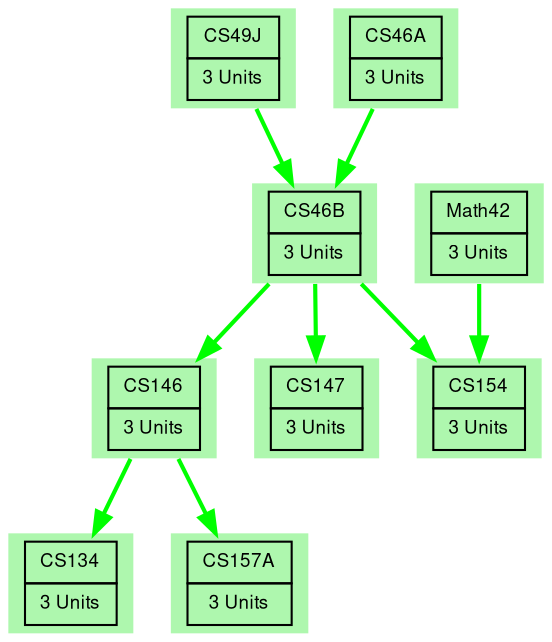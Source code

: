 digraph G  {
	fontname="Helvetica,Arial,sans-serif"
    
	node [
        fontname="Helvetica,Arial,sans-serif" 
        shape=plaintext
        style =filled
		shape =rect
        //color = black
        fillcolor ="#aef7aeff";
        ]
	edge[
        fontname = "Helvetica,Arial,sans-serif"
        penwidth = 2 // make the arrow bold
        ]
	//layout=neato
	//center=""
	//node[width=.25,height=.375,fontsize=9]


    // define the rank of the classes(nodes)
    //take off the "layout=neato", with or without rank: both work
    { rank = same; CS49J; CS46A; }
    { rank = same; CS46B; Math42}
    { rank = same; CS146; CS147; CS154; }

    // define edges
	CS49J -> CS46B [color="green"]
    CS46A -> CS46B [color="green"]
    CS46B -> CS146 [color="green"]
    CS46B -> CS147 [color="green"]
    CS46B -> CS154 [color="green"]
    Math42 -> CS154 [color="green"]
    CS146 -> CS134 [color="green"]
    CS146 -> CS157A [color="green"]
	
    // define the nodes by rank order
    /*BORDER="0" removes the border around the entire table.
    CELLBORDER="1" adds a border around each cell.
    CELLSPACING="0" removes the spacing between cells.
    CELLPADDING="4" adds padding inside each cell.
    TR: table row; 
    TD: tabla data/table cell*/
	CS49J [label="CS49J",shape=plaintext,fontsize=9];
    CS49J [label=<<TABLE BORDER="0" CELLBORDER="1" CELLSPACING="0" CELLPADDING="4">
        <TR><TD> CS49J </TD></TR> 
        <TR><TD> 3 Units </TD></TR>
        </TABLE>>];
    
    CS46A [label="CS46A",shape=plaintext,fontsize=9];
    CS46A [label=<<TABLE BORDER="0" CELLBORDER="1" CELLSPACING="0" CELLPADDING="4">
          <TR><TD> CS46A </TD></TR> 
          <TR><TD> 3 Units </TD></TR>
          </TABLE>>];

    CS46B [label="CS46B",shape=plaintext,fontsize=9];
    CS46B [label=<<TABLE BORDER="0" CELLBORDER="1" CELLSPACING="0" CELLPADDING="4">
          <TR><TD> CS46B </TD></TR> 
          <TR><TD> 3 Units </TD></TR>
          </TABLE>>];
    Math42 [label="Math42",shape=plaintext,fontsize=9];
    Math42 [label=<<TABLE BORDER="0" CELLBORDER="1" CELLSPACING="0" CELLPADDING="4">
          <TR><TD> Math42 </TD></TR> 
          <TR><TD> 3 Units </TD></TR>
          </TABLE>>];

    CS146 [label="CS146",shape=plaintext,fontsize=9];
    CS146 [label=<<TABLE BORDER="0" CELLBORDER="1" CELLSPACING="0" CELLPADDING="4">
          <TR><TD> CS146 </TD></TR> 
          <TR><TD> 3 Units </TD></TR>
          </TABLE>>];
    CS147 [label="CS147",shape=plaintext,fontsize=9];
    CS147 [label=<<TABLE BORDER="0" CELLBORDER="1" CELLSPACING="0" CELLPADDING="4">
          <TR><TD> CS147 </TD></TR> 
          <TR><TD> 3 Units </TD></TR>
          </TABLE>>];
    CS154 [label="CS154",shape=plaintext,fontsize=9];
    CS154 [label=<<TABLE BORDER="0" CELLBORDER="1" CELLSPACING="0" CELLPADDING="4">
          <TR><TD> CS154 </TD></TR> 
          <TR><TD> 3 Units </TD></TR>
          </TABLE>>];

    CS134 [label="CS134",shape=plaintext,fontsize=9];
    CS134 [label=<<TABLE BORDER="0" CELLBORDER="1" CELLSPACING="0" CELLPADDING="4">
          <TR><TD> CS134 </TD></TR> 
          <TR><TD> 3 Units </TD></TR>
          </TABLE>>];
    CS157A [label="CS157A",shape=plaintext,fontsize=9];
    CS157A [label=<<TABLE BORDER="0" CELLBORDER="1" CELLSPACING="0" CELLPADDING="4">
          <TR><TD> CS157A </TD></TR> 
          <TR><TD> 3 Units </TD></TR>
          </TABLE>>];


	

	
}